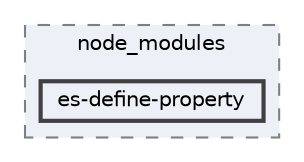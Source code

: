 digraph "pkiclassroomrescheduler/src/main/frontend/node_modules/es-define-property"
{
 // LATEX_PDF_SIZE
  bgcolor="transparent";
  edge [fontname=Helvetica,fontsize=10,labelfontname=Helvetica,labelfontsize=10];
  node [fontname=Helvetica,fontsize=10,shape=box,height=0.2,width=0.4];
  compound=true
  subgraph clusterdir_72953eda66ccb3a2722c28e1c3e6c23b {
    graph [ bgcolor="#edf0f7", pencolor="grey50", label="node_modules", fontname=Helvetica,fontsize=10 style="filled,dashed", URL="dir_72953eda66ccb3a2722c28e1c3e6c23b.html",tooltip=""]
  dir_139e0dbf7a4796749ec9a131a0fa404f [label="es-define-property", fillcolor="#edf0f7", color="grey25", style="filled,bold", URL="dir_139e0dbf7a4796749ec9a131a0fa404f.html",tooltip=""];
  }
}
